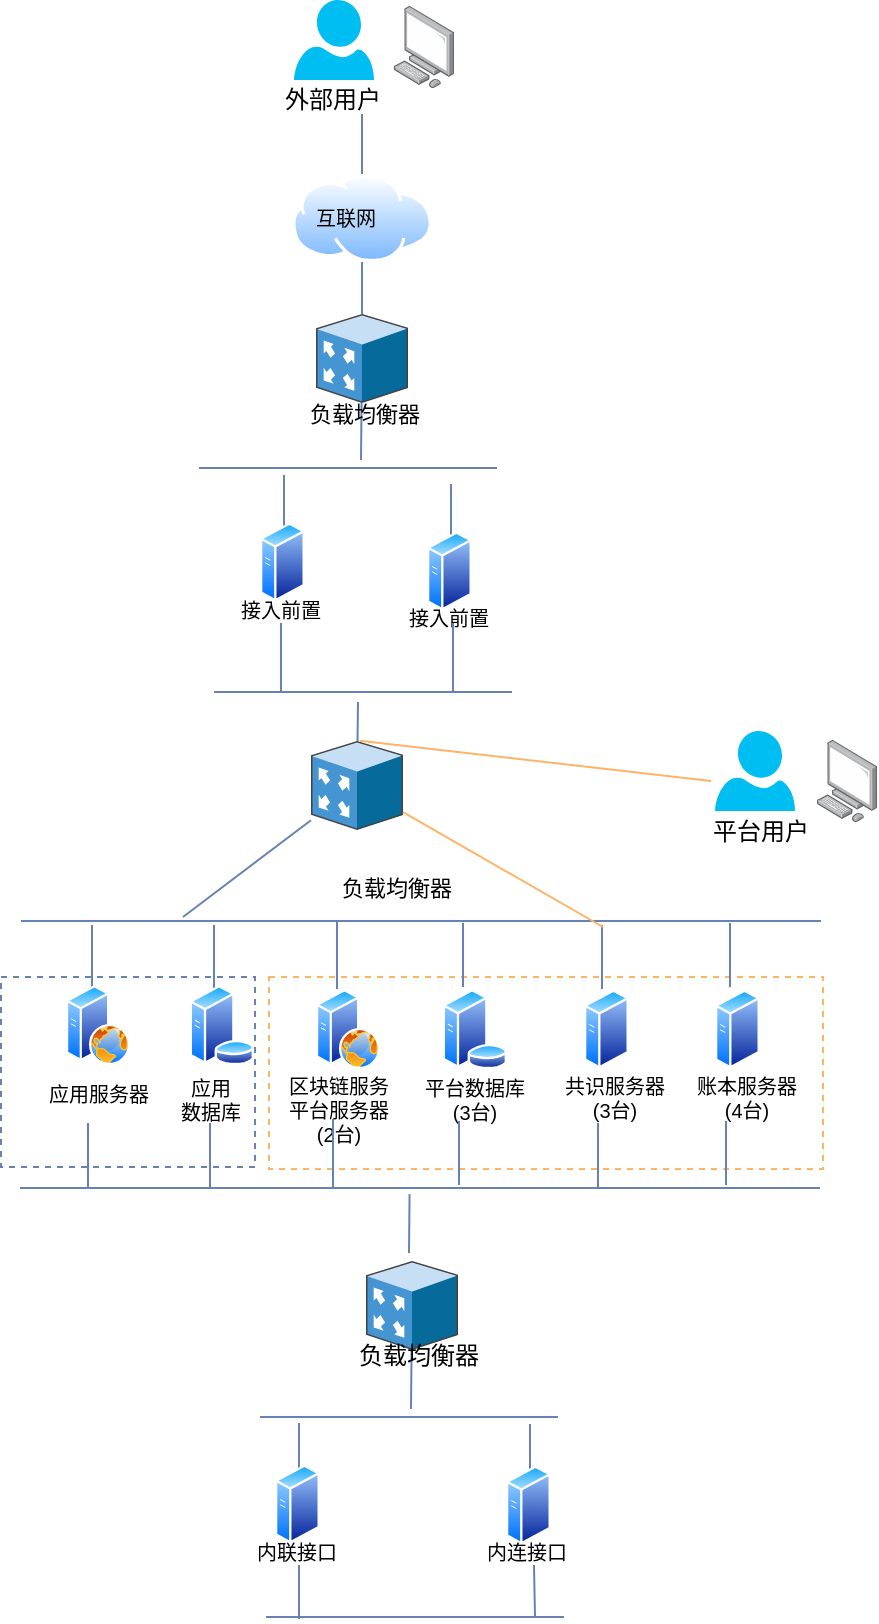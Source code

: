 <mxfile version="11.3.0" type="github" pages="1"><diagram id="1y6D-2jD47iDJHjRBnuk" name="Page-1"><mxGraphModel dx="1351" dy="859" grid="0" gridSize="10" guides="1" tooltips="1" connect="1" arrows="1" fold="1" page="1" pageScale="1" pageWidth="3300" pageHeight="4681" math="0" shadow="0"><root><mxCell id="0"/><mxCell id="1" parent="0"/><mxCell id="w8CclLkAROoRY7GbeXvr-75" value="" style="rounded=0;whiteSpace=wrap;html=1;fontSize=10;align=center;dashed=1;fillColor=none;strokeColor=#FFB366;" vertex="1" parent="1"><mxGeometry x="465.5" y="608.5" width="277" height="96" as="geometry"/></mxCell><mxCell id="w8CclLkAROoRY7GbeXvr-76" value="" style="group" vertex="1" connectable="0" parent="1"><mxGeometry x="468" y="120" width="60" height="54" as="geometry"/></mxCell><mxCell id="w8CclLkAROoRY7GbeXvr-77" value="" style="verticalLabelPosition=bottom;html=1;verticalAlign=top;align=center;strokeColor=none;fillColor=#00BEF2;shape=mxgraph.azure.user;" vertex="1" parent="w8CclLkAROoRY7GbeXvr-76"><mxGeometry x="10" width="40" height="40" as="geometry"/></mxCell><mxCell id="w8CclLkAROoRY7GbeXvr-78" value="外部用户" style="text;html=1;resizable=0;points=[];autosize=1;align=center;verticalAlign=top;spacingTop=-4;fontSize=12;" vertex="1" parent="w8CclLkAROoRY7GbeXvr-76"><mxGeometry y="40" width="58" height="14" as="geometry"/></mxCell><mxCell id="w8CclLkAROoRY7GbeXvr-79" value="" style="points=[];aspect=fixed;html=1;align=center;shadow=0;dashed=0;image;image=img/lib/allied_telesis/computer_and_terminals/Personal_Computer.svg;strokeColor=#6881B3;fillColor=#99CCFF;fontSize=12;" vertex="1" parent="1"><mxGeometry x="528" y="123" width="30" height="41" as="geometry"/></mxCell><mxCell id="w8CclLkAROoRY7GbeXvr-80" value="" style="group" vertex="1" connectable="0" parent="1"><mxGeometry x="476.5" y="207" width="71" height="44" as="geometry"/></mxCell><mxCell id="w8CclLkAROoRY7GbeXvr-81" value="" style="aspect=fixed;perimeter=ellipsePerimeter;html=1;align=center;shadow=0;dashed=0;spacingTop=3;image;image=img/lib/active_directory/internet_cloud.svg;strokeColor=#6881B3;strokeWidth=1;fillColor=#99CCFF;fontSize=10;" vertex="1" parent="w8CclLkAROoRY7GbeXvr-80"><mxGeometry width="71" height="44" as="geometry"/></mxCell><mxCell id="w8CclLkAROoRY7GbeXvr-82" value="互联网" style="text;html=1;resizable=0;points=[];autosize=1;align=left;verticalAlign=top;spacingTop=-4;fontSize=10;" vertex="1" parent="w8CclLkAROoRY7GbeXvr-80"><mxGeometry x="10.5" y="14" width="46" height="12" as="geometry"/></mxCell><mxCell id="w8CclLkAROoRY7GbeXvr-83" value="" style="endArrow=none;html=1;strokeColor=#6881B3;strokeWidth=1;fontSize=10;exitX=0.5;exitY=0;exitDx=0;exitDy=0;" edge="1" parent="1" source="w8CclLkAROoRY7GbeXvr-81"><mxGeometry width="50" height="50" relative="1" as="geometry"><mxPoint x="409.5" y="250" as="sourcePoint"/><mxPoint x="512" y="177.0" as="targetPoint"/></mxGeometry></mxCell><mxCell id="w8CclLkAROoRY7GbeXvr-84" value="" style="shadow=0;dashed=0;html=1;labelPosition=center;verticalLabelPosition=bottom;verticalAlign=top;align=center;outlineConnect=0;shape=mxgraph.veeam.3d.proxy_appliance;direction=east;" vertex="1" parent="1"><mxGeometry x="489" y="277" width="46" height="44.562" as="geometry"/></mxCell><mxCell id="w8CclLkAROoRY7GbeXvr-85" value="" style="endArrow=none;html=1;strokeColor=#6881B3;entryX=0.5;entryY=1;entryDx=0;entryDy=0;" edge="1" parent="1" source="w8CclLkAROoRY7GbeXvr-84" target="w8CclLkAROoRY7GbeXvr-81"><mxGeometry width="50" height="50" relative="1" as="geometry"><mxPoint x="363.5" y="364" as="sourcePoint"/><mxPoint x="413.5" y="314" as="targetPoint"/></mxGeometry></mxCell><mxCell id="w8CclLkAROoRY7GbeXvr-86" value="" style="endArrow=none;html=1;strokeColor=#6881B3;" edge="1" parent="1" target="w8CclLkAROoRY7GbeXvr-84"><mxGeometry width="50" height="50" relative="1" as="geometry"><mxPoint x="511.5" y="350" as="sourcePoint"/><mxPoint x="546.5" y="451" as="targetPoint"/></mxGeometry></mxCell><mxCell id="w8CclLkAROoRY7GbeXvr-87" value="&lt;font style=&quot;font-size: 11px&quot;&gt;负载均衡器&lt;/font&gt;" style="text;html=1;resizable=0;points=[];align=center;verticalAlign=middle;labelBackgroundColor=none;fontSize=19;" vertex="1" connectable="0" parent="w8CclLkAROoRY7GbeXvr-86"><mxGeometry x="0.779" y="-1" relative="1" as="geometry"><mxPoint as="offset"/></mxGeometry></mxCell><mxCell id="w8CclLkAROoRY7GbeXvr-88" value="" style="endArrow=none;html=1;strokeColor=#6881B3;" edge="1" parent="1"><mxGeometry width="50" height="50" relative="1" as="geometry"><mxPoint x="341.5" y="580.5" as="sourcePoint"/><mxPoint x="741.5" y="580.5" as="targetPoint"/></mxGeometry></mxCell><mxCell id="w8CclLkAROoRY7GbeXvr-89" value="区块链服务&lt;br style=&quot;font-size: 10px;&quot;&gt;平台服务器&lt;br style=&quot;font-size: 10px;&quot;&gt;(2台)" style="text;html=1;resizable=0;points=[];autosize=1;align=center;verticalAlign=top;spacingTop=-4;fontSize=10;" vertex="1" parent="1"><mxGeometry x="465" y="654.5" width="70" height="30" as="geometry"/></mxCell><mxCell id="w8CclLkAROoRY7GbeXvr-90" value="" style="aspect=fixed;perimeter=ellipsePerimeter;html=1;align=center;shadow=0;dashed=0;spacingTop=3;image;image=img/lib/active_directory/database_server.svg;strokeColor=#6881B3;strokeWidth=1;fillColor=#99CCFF;fontSize=8;" vertex="1" parent="1"><mxGeometry x="552" y="614.5" width="32.8" height="40" as="geometry"/></mxCell><mxCell id="w8CclLkAROoRY7GbeXvr-91" value="平台数据库&lt;br style=&quot;font-size: 10px;&quot;&gt;(3台)" style="text;html=1;resizable=0;points=[];autosize=1;align=center;verticalAlign=top;spacingTop=-4;fontSize=10;" vertex="1" parent="1"><mxGeometry x="538" y="655.5" width="60" height="20" as="geometry"/></mxCell><mxCell id="w8CclLkAROoRY7GbeXvr-92" value="" style="endArrow=none;html=1;strokeColor=#6881B3;" edge="1" parent="1"><mxGeometry width="50" height="50" relative="1" as="geometry"><mxPoint x="499.5" y="614.5" as="sourcePoint"/><mxPoint x="499.5" y="580.5" as="targetPoint"/></mxGeometry></mxCell><mxCell id="w8CclLkAROoRY7GbeXvr-93" value="" style="endArrow=none;html=1;strokeColor=#6881B3;" edge="1" parent="1"><mxGeometry width="50" height="50" relative="1" as="geometry"><mxPoint x="562.5" y="613.5" as="sourcePoint"/><mxPoint x="562.5" y="581.5" as="targetPoint"/></mxGeometry></mxCell><mxCell id="w8CclLkAROoRY7GbeXvr-94" value="共识服务器&lt;br style=&quot;font-size: 10px;&quot;&gt;(3台)" style="text;html=1;resizable=0;points=[];autosize=1;align=center;verticalAlign=top;spacingTop=-4;fontSize=10;" vertex="1" parent="1"><mxGeometry x="607.5" y="654.5" width="60" height="20" as="geometry"/></mxCell><mxCell id="w8CclLkAROoRY7GbeXvr-95" value="" style="aspect=fixed;perimeter=ellipsePerimeter;html=1;align=center;shadow=0;dashed=0;spacingTop=3;image;image=img/lib/active_directory/generic_server.svg;strokeColor=#6881B3;strokeWidth=1;fillColor=#99CCFF;fontSize=8;" vertex="1" parent="1"><mxGeometry x="623" y="614.5" width="22.4" height="40" as="geometry"/></mxCell><mxCell id="w8CclLkAROoRY7GbeXvr-96" value="" style="aspect=fixed;perimeter=ellipsePerimeter;html=1;align=center;shadow=0;dashed=0;spacingTop=3;image;image=img/lib/active_directory/generic_server.svg;strokeColor=#6881B3;strokeWidth=1;fillColor=#99CCFF;fontSize=8;" vertex="1" parent="1"><mxGeometry x="688.5" y="614.5" width="22.4" height="40" as="geometry"/></mxCell><mxCell id="w8CclLkAROoRY7GbeXvr-97" value="账本服务器&lt;br style=&quot;font-size: 10px;&quot;&gt;(4台)" style="text;html=1;resizable=0;points=[];autosize=1;align=center;verticalAlign=top;spacingTop=-4;fontSize=10;" vertex="1" parent="1"><mxGeometry x="673.5" y="654.5" width="60" height="20" as="geometry"/></mxCell><mxCell id="w8CclLkAROoRY7GbeXvr-98" value="" style="endArrow=none;html=1;strokeColor=#6881B3;" edge="1" parent="1"><mxGeometry width="50" height="50" relative="1" as="geometry"><mxPoint x="632" y="614.5" as="sourcePoint"/><mxPoint x="632" y="582.5" as="targetPoint"/></mxGeometry></mxCell><mxCell id="w8CclLkAROoRY7GbeXvr-99" value="" style="aspect=fixed;perimeter=ellipsePerimeter;html=1;align=center;shadow=0;dashed=0;spacingTop=3;image;image=img/lib/active_directory/database_server.svg;strokeColor=#6881B3;strokeWidth=1;fillColor=#99CCFF;fontSize=8;" vertex="1" parent="1"><mxGeometry x="552" y="614.5" width="32.8" height="40" as="geometry"/></mxCell><mxCell id="w8CclLkAROoRY7GbeXvr-100" value="" style="aspect=fixed;perimeter=ellipsePerimeter;html=1;align=center;shadow=0;dashed=0;spacingTop=3;image;image=img/lib/active_directory/web_server.svg;strokeColor=#6881B3;strokeWidth=1;fillColor=#99CCFF;fontSize=12;" vertex="1" parent="1"><mxGeometry x="489" y="614.5" width="32" height="40" as="geometry"/></mxCell><mxCell id="w8CclLkAROoRY7GbeXvr-101" value="" style="endArrow=none;html=1;strokeColor=#6881B3;" edge="1" parent="1"><mxGeometry width="50" height="50" relative="1" as="geometry"><mxPoint x="696" y="613.5" as="sourcePoint"/><mxPoint x="696" y="581.5" as="targetPoint"/></mxGeometry></mxCell><mxCell id="w8CclLkAROoRY7GbeXvr-102" value="" style="endArrow=none;html=1;strokeColor=#6881B3;fontSize=10;" edge="1" parent="1"><mxGeometry width="50" height="50" relative="1" as="geometry"><mxPoint x="430.5" y="354" as="sourcePoint"/><mxPoint x="579.5" y="354" as="targetPoint"/></mxGeometry></mxCell><mxCell id="w8CclLkAROoRY7GbeXvr-103" value="" style="endArrow=none;html=1;strokeColor=#6881B3;" edge="1" parent="1"><mxGeometry width="50" height="50" relative="1" as="geometry"><mxPoint x="473" y="391.5" as="sourcePoint"/><mxPoint x="473" y="357.5" as="targetPoint"/></mxGeometry></mxCell><mxCell id="w8CclLkAROoRY7GbeXvr-104" value="" style="aspect=fixed;perimeter=ellipsePerimeter;html=1;align=center;shadow=0;dashed=0;spacingTop=3;image;image=img/lib/active_directory/generic_server.svg;strokeColor=#6881B3;strokeWidth=1;fillColor=#99CCFF;fontSize=8;" vertex="1" parent="1"><mxGeometry x="461" y="381" width="22.4" height="40" as="geometry"/></mxCell><mxCell id="w8CclLkAROoRY7GbeXvr-105" value="接入前置" style="text;html=1;resizable=0;points=[];autosize=1;align=center;verticalAlign=top;spacingTop=-4;fontSize=10;" vertex="1" parent="1"><mxGeometry x="442" y="416.5" width="58" height="12" as="geometry"/></mxCell><mxCell id="w8CclLkAROoRY7GbeXvr-106" value="" style="endArrow=none;html=1;strokeColor=#6881B3;" edge="1" parent="1"><mxGeometry width="50" height="50" relative="1" as="geometry"><mxPoint x="556.5" y="396.0" as="sourcePoint"/><mxPoint x="556.5" y="362" as="targetPoint"/></mxGeometry></mxCell><mxCell id="w8CclLkAROoRY7GbeXvr-107" value="" style="aspect=fixed;perimeter=ellipsePerimeter;html=1;align=center;shadow=0;dashed=0;spacingTop=3;image;image=img/lib/active_directory/generic_server.svg;strokeColor=#6881B3;strokeWidth=1;fillColor=#99CCFF;fontSize=8;" vertex="1" parent="1"><mxGeometry x="544.5" y="385.5" width="22.4" height="40" as="geometry"/></mxCell><mxCell id="w8CclLkAROoRY7GbeXvr-108" value="接入前置" style="text;html=1;resizable=0;points=[];autosize=1;align=center;verticalAlign=top;spacingTop=-4;fontSize=10;" vertex="1" parent="1"><mxGeometry x="525.5" y="421" width="58" height="12" as="geometry"/></mxCell><mxCell id="w8CclLkAROoRY7GbeXvr-109" value="" style="endArrow=none;html=1;strokeColor=#6881B3;" edge="1" parent="1"><mxGeometry width="50" height="50" relative="1" as="geometry"><mxPoint x="471.5" y="465.5" as="sourcePoint"/><mxPoint x="471.5" y="431.5" as="targetPoint"/></mxGeometry></mxCell><mxCell id="w8CclLkAROoRY7GbeXvr-110" value="" style="endArrow=none;html=1;strokeColor=#6881B3;" edge="1" parent="1"><mxGeometry width="50" height="50" relative="1" as="geometry"><mxPoint x="557.5" y="465.5" as="sourcePoint"/><mxPoint x="557.5" y="431.5" as="targetPoint"/></mxGeometry></mxCell><mxCell id="w8CclLkAROoRY7GbeXvr-111" value="" style="endArrow=none;html=1;strokeColor=#6881B3;fontSize=10;" edge="1" parent="1"><mxGeometry width="50" height="50" relative="1" as="geometry"><mxPoint x="438" y="466.0" as="sourcePoint"/><mxPoint x="587" y="466.0" as="targetPoint"/></mxGeometry></mxCell><mxCell id="w8CclLkAROoRY7GbeXvr-112" value="" style="shadow=0;dashed=0;html=1;labelPosition=center;verticalLabelPosition=bottom;verticalAlign=top;align=center;outlineConnect=0;shape=mxgraph.veeam.3d.proxy_appliance;direction=east;" vertex="1" parent="1"><mxGeometry x="486.5" y="490.5" width="46" height="44.562" as="geometry"/></mxCell><mxCell id="w8CclLkAROoRY7GbeXvr-113" value="" style="endArrow=none;html=1;strokeColor=#6881B3;" edge="1" parent="1" source="w8CclLkAROoRY7GbeXvr-112"><mxGeometry width="50" height="50" relative="1" as="geometry"><mxPoint x="361" y="573.5" as="sourcePoint"/><mxPoint x="510" y="471" as="targetPoint"/></mxGeometry></mxCell><mxCell id="w8CclLkAROoRY7GbeXvr-114" value="" style="endArrow=none;html=1;strokeColor=#6881B3;" edge="1" parent="1" target="w8CclLkAROoRY7GbeXvr-112"><mxGeometry width="50" height="50" relative="1" as="geometry"><mxPoint x="422.5" y="578.5" as="sourcePoint"/><mxPoint x="551.285" y="569.062" as="targetPoint"/></mxGeometry></mxCell><mxCell id="w8CclLkAROoRY7GbeXvr-115" value="应用服务器" style="text;html=1;resizable=0;points=[];autosize=1;align=center;verticalAlign=top;spacingTop=-4;fontSize=10;" vertex="1" parent="1"><mxGeometry x="345" y="658.5" width="70" height="12" as="geometry"/></mxCell><mxCell id="w8CclLkAROoRY7GbeXvr-116" value="应用&lt;br&gt;数据库" style="text;html=1;resizable=0;points=[];autosize=1;align=center;verticalAlign=top;spacingTop=-4;fontSize=10;" vertex="1" parent="1"><mxGeometry x="412.5" y="655.5" width="46" height="24" as="geometry"/></mxCell><mxCell id="w8CclLkAROoRY7GbeXvr-117" value="" style="endArrow=none;html=1;strokeColor=#6881B3;" edge="1" parent="1"><mxGeometry width="50" height="50" relative="1" as="geometry"><mxPoint x="377" y="614.5" as="sourcePoint"/><mxPoint x="377" y="582.5" as="targetPoint"/></mxGeometry></mxCell><mxCell id="w8CclLkAROoRY7GbeXvr-118" value="" style="endArrow=none;html=1;strokeColor=#6881B3;" edge="1" parent="1"><mxGeometry width="50" height="50" relative="1" as="geometry"><mxPoint x="438" y="614.5" as="sourcePoint"/><mxPoint x="438" y="582.5" as="targetPoint"/></mxGeometry></mxCell><mxCell id="w8CclLkAROoRY7GbeXvr-119" value="" style="aspect=fixed;perimeter=ellipsePerimeter;html=1;align=center;shadow=0;dashed=0;spacingTop=3;image;image=img/lib/active_directory/web_server.svg;strokeColor=#6881B3;strokeWidth=1;fillColor=#99CCFF;fontSize=12;" vertex="1" parent="1"><mxGeometry x="364" y="612.5" width="32" height="40" as="geometry"/></mxCell><mxCell id="w8CclLkAROoRY7GbeXvr-120" value="" style="aspect=fixed;perimeter=ellipsePerimeter;html=1;align=center;shadow=0;dashed=0;spacingTop=3;image;image=img/lib/active_directory/database_server.svg;strokeColor=#6881B3;strokeWidth=1;fillColor=#99CCFF;fontSize=8;" vertex="1" parent="1"><mxGeometry x="425.5" y="612.5" width="32.8" height="40" as="geometry"/></mxCell><mxCell id="w8CclLkAROoRY7GbeXvr-121" value="" style="endArrow=none;html=1;strokeColor=#6881B3;" edge="1" parent="1"><mxGeometry width="50" height="50" relative="1" as="geometry"><mxPoint x="341" y="714" as="sourcePoint"/><mxPoint x="741" y="714" as="targetPoint"/></mxGeometry></mxCell><mxCell id="w8CclLkAROoRY7GbeXvr-122" value="" style="endArrow=none;html=1;strokeColor=#6881B3;" edge="1" parent="1"><mxGeometry width="50" height="50" relative="1" as="geometry"><mxPoint x="497.5" y="713.5" as="sourcePoint"/><mxPoint x="497.5" y="679.5" as="targetPoint"/></mxGeometry></mxCell><mxCell id="w8CclLkAROoRY7GbeXvr-123" value="" style="endArrow=none;html=1;strokeColor=#6881B3;" edge="1" parent="1"><mxGeometry width="50" height="50" relative="1" as="geometry"><mxPoint x="560.5" y="712.5" as="sourcePoint"/><mxPoint x="560.5" y="680.5" as="targetPoint"/></mxGeometry></mxCell><mxCell id="w8CclLkAROoRY7GbeXvr-124" value="" style="endArrow=none;html=1;strokeColor=#6881B3;" edge="1" parent="1"><mxGeometry width="50" height="50" relative="1" as="geometry"><mxPoint x="630" y="713.5" as="sourcePoint"/><mxPoint x="630" y="681.5" as="targetPoint"/></mxGeometry></mxCell><mxCell id="w8CclLkAROoRY7GbeXvr-125" value="" style="endArrow=none;html=1;strokeColor=#6881B3;" edge="1" parent="1"><mxGeometry width="50" height="50" relative="1" as="geometry"><mxPoint x="694" y="712.5" as="sourcePoint"/><mxPoint x="694" y="680.5" as="targetPoint"/></mxGeometry></mxCell><mxCell id="w8CclLkAROoRY7GbeXvr-126" value="" style="endArrow=none;html=1;strokeColor=#6881B3;" edge="1" parent="1"><mxGeometry width="50" height="50" relative="1" as="geometry"><mxPoint x="375" y="713.5" as="sourcePoint"/><mxPoint x="375" y="681.5" as="targetPoint"/></mxGeometry></mxCell><mxCell id="w8CclLkAROoRY7GbeXvr-127" value="" style="endArrow=none;html=1;strokeColor=#6881B3;" edge="1" parent="1"><mxGeometry width="50" height="50" relative="1" as="geometry"><mxPoint x="436" y="713.5" as="sourcePoint"/><mxPoint x="436" y="681.5" as="targetPoint"/></mxGeometry></mxCell><mxCell id="w8CclLkAROoRY7GbeXvr-128" value="" style="shadow=0;dashed=0;html=1;labelPosition=center;verticalLabelPosition=bottom;verticalAlign=top;align=center;outlineConnect=0;shape=mxgraph.veeam.3d.proxy_appliance;direction=east;" vertex="1" parent="1"><mxGeometry x="514" y="750.5" width="46" height="44.562" as="geometry"/></mxCell><mxCell id="w8CclLkAROoRY7GbeXvr-129" value="" style="endArrow=none;html=1;strokeColor=#6881B3;" edge="1" parent="1" target="w8CclLkAROoRY7GbeXvr-128"><mxGeometry width="50" height="50" relative="1" as="geometry"><mxPoint x="536.5" y="824.5" as="sourcePoint"/><mxPoint x="571.5" y="925.5" as="targetPoint"/></mxGeometry></mxCell><mxCell id="w8CclLkAROoRY7GbeXvr-130" value="&lt;font style=&quot;font-size: 12px&quot;&gt;负载均衡器&lt;/font&gt;" style="text;html=1;resizable=0;points=[];align=center;verticalAlign=middle;labelBackgroundColor=none;fontSize=19;" vertex="1" connectable="0" parent="w8CclLkAROoRY7GbeXvr-129"><mxGeometry x="0.933" y="-3" relative="1" as="geometry"><mxPoint as="offset"/></mxGeometry></mxCell><mxCell id="w8CclLkAROoRY7GbeXvr-131" value="" style="endArrow=none;html=1;strokeColor=#6881B3;fontSize=10;" edge="1" parent="1"><mxGeometry width="50" height="50" relative="1" as="geometry"><mxPoint x="461" y="828.5" as="sourcePoint"/><mxPoint x="610" y="828.5" as="targetPoint"/></mxGeometry></mxCell><mxCell id="w8CclLkAROoRY7GbeXvr-132" value="" style="endArrow=none;html=1;strokeColor=#6881B3;" edge="1" parent="1"><mxGeometry width="50" height="50" relative="1" as="geometry"><mxPoint x="480.5" y="865.5" as="sourcePoint"/><mxPoint x="480.5" y="831.5" as="targetPoint"/></mxGeometry></mxCell><mxCell id="w8CclLkAROoRY7GbeXvr-133" value="" style="aspect=fixed;perimeter=ellipsePerimeter;html=1;align=center;shadow=0;dashed=0;spacingTop=3;image;image=img/lib/active_directory/generic_server.svg;strokeColor=#6881B3;strokeWidth=1;fillColor=#99CCFF;fontSize=8;" vertex="1" parent="1"><mxGeometry x="468.5" y="852" width="22.4" height="40" as="geometry"/></mxCell><mxCell id="w8CclLkAROoRY7GbeXvr-134" value="内联接口" style="text;html=1;resizable=0;points=[];autosize=1;align=center;verticalAlign=top;spacingTop=-4;fontSize=10;" vertex="1" parent="1"><mxGeometry x="449.5" y="887.5" width="58" height="12" as="geometry"/></mxCell><mxCell id="w8CclLkAROoRY7GbeXvr-135" value="" style="endArrow=none;html=1;strokeColor=#6881B3;" edge="1" parent="1"><mxGeometry width="50" height="50" relative="1" as="geometry"><mxPoint x="596" y="866.0" as="sourcePoint"/><mxPoint x="596" y="832" as="targetPoint"/></mxGeometry></mxCell><mxCell id="w8CclLkAROoRY7GbeXvr-136" value="" style="aspect=fixed;perimeter=ellipsePerimeter;html=1;align=center;shadow=0;dashed=0;spacingTop=3;image;image=img/lib/active_directory/generic_server.svg;strokeColor=#6881B3;strokeWidth=1;fillColor=#99CCFF;fontSize=8;" vertex="1" parent="1"><mxGeometry x="584" y="852.5" width="22.4" height="40" as="geometry"/></mxCell><mxCell id="w8CclLkAROoRY7GbeXvr-137" value="内连接口" style="text;html=1;resizable=0;points=[];autosize=1;align=center;verticalAlign=top;spacingTop=-4;fontSize=10;" vertex="1" parent="1"><mxGeometry x="565" y="888" width="58" height="12" as="geometry"/></mxCell><mxCell id="w8CclLkAROoRY7GbeXvr-138" value="" style="endArrow=none;html=1;strokeColor=#6881B3;" edge="1" parent="1"><mxGeometry width="50" height="50" relative="1" as="geometry"><mxPoint x="480.5" y="929.5" as="sourcePoint"/><mxPoint x="480.5" y="902.5" as="targetPoint"/></mxGeometry></mxCell><mxCell id="w8CclLkAROoRY7GbeXvr-139" value="" style="endArrow=none;html=1;strokeColor=#6881B3;" edge="1" parent="1"><mxGeometry width="50" height="50" relative="1" as="geometry"><mxPoint x="598.5" y="928.5" as="sourcePoint"/><mxPoint x="598" y="902.5" as="targetPoint"/></mxGeometry></mxCell><mxCell id="w8CclLkAROoRY7GbeXvr-140" value="" style="endArrow=none;html=1;strokeColor=#6881B3;fontSize=10;" edge="1" parent="1"><mxGeometry width="50" height="50" relative="1" as="geometry"><mxPoint x="464" y="928.5" as="sourcePoint"/><mxPoint x="613" y="928.5" as="targetPoint"/></mxGeometry></mxCell><mxCell id="w8CclLkAROoRY7GbeXvr-141" value="" style="endArrow=none;html=1;strokeColor=#6881B3;" edge="1" parent="1"><mxGeometry width="50" height="50" relative="1" as="geometry"><mxPoint x="535.5" y="746.5" as="sourcePoint"/><mxPoint x="535.785" y="717.062" as="targetPoint"/></mxGeometry></mxCell><mxCell id="w8CclLkAROoRY7GbeXvr-142" value="" style="points=[];aspect=fixed;html=1;align=center;shadow=0;dashed=0;image;image=img/lib/allied_telesis/computer_and_terminals/Personal_Computer.svg;strokeColor=#6881B3;fillColor=#99CCFF;fontSize=12;" vertex="1" parent="1"><mxGeometry x="739.5" y="490" width="30" height="41" as="geometry"/></mxCell><mxCell id="w8CclLkAROoRY7GbeXvr-143" value="" style="endArrow=none;html=1;strokeColor=#FFB366;fontSize=10;exitX=0.531;exitY=-0.003;exitDx=0;exitDy=0;exitPerimeter=0;" edge="1" parent="1" source="w8CclLkAROoRY7GbeXvr-112"><mxGeometry width="50" height="50" relative="1" as="geometry"><mxPoint x="553.5" y="515.5" as="sourcePoint"/><mxPoint x="686.5" y="510.5" as="targetPoint"/></mxGeometry></mxCell><mxCell id="w8CclLkAROoRY7GbeXvr-144" value="平台用户" style="text;html=1;resizable=0;points=[];autosize=1;align=center;verticalAlign=top;spacingTop=-4;fontSize=12;" vertex="1" parent="1"><mxGeometry x="681.5" y="525.5" width="58" height="14" as="geometry"/></mxCell><mxCell id="w8CclLkAROoRY7GbeXvr-145" value="" style="verticalLabelPosition=bottom;html=1;verticalAlign=top;align=center;strokeColor=none;fillColor=#00BEF2;shape=mxgraph.azure.user;" vertex="1" parent="1"><mxGeometry x="688.5" y="485.5" width="40" height="40" as="geometry"/></mxCell><mxCell id="w8CclLkAROoRY7GbeXvr-146" value="" style="rounded=0;whiteSpace=wrap;html=1;dashed=1;strokeColor=#6881B3;fillColor=none;fontSize=19;align=center;" vertex="1" parent="1"><mxGeometry x="331.5" y="608.5" width="127" height="95" as="geometry"/></mxCell><mxCell id="w8CclLkAROoRY7GbeXvr-147" value="" style="endArrow=none;html=1;strokeColor=#FFB366;fontSize=19;" edge="1" parent="1" target="w8CclLkAROoRY7GbeXvr-112"><mxGeometry width="50" height="50" relative="1" as="geometry"><mxPoint x="632.5" y="583.5" as="sourcePoint"/><mxPoint x="851.5" y="603.5" as="targetPoint"/></mxGeometry></mxCell><mxCell id="w8CclLkAROoRY7GbeXvr-148" value="&lt;font style=&quot;font-size: 11px&quot;&gt;负载均衡器&lt;/font&gt;" style="text;html=1;resizable=0;points=[];autosize=1;align=left;verticalAlign=top;spacingTop=-4;fontSize=19;" vertex="1" parent="1"><mxGeometry x="500" y="548" width="70" height="26" as="geometry"/></mxCell></root></mxGraphModel></diagram></mxfile>